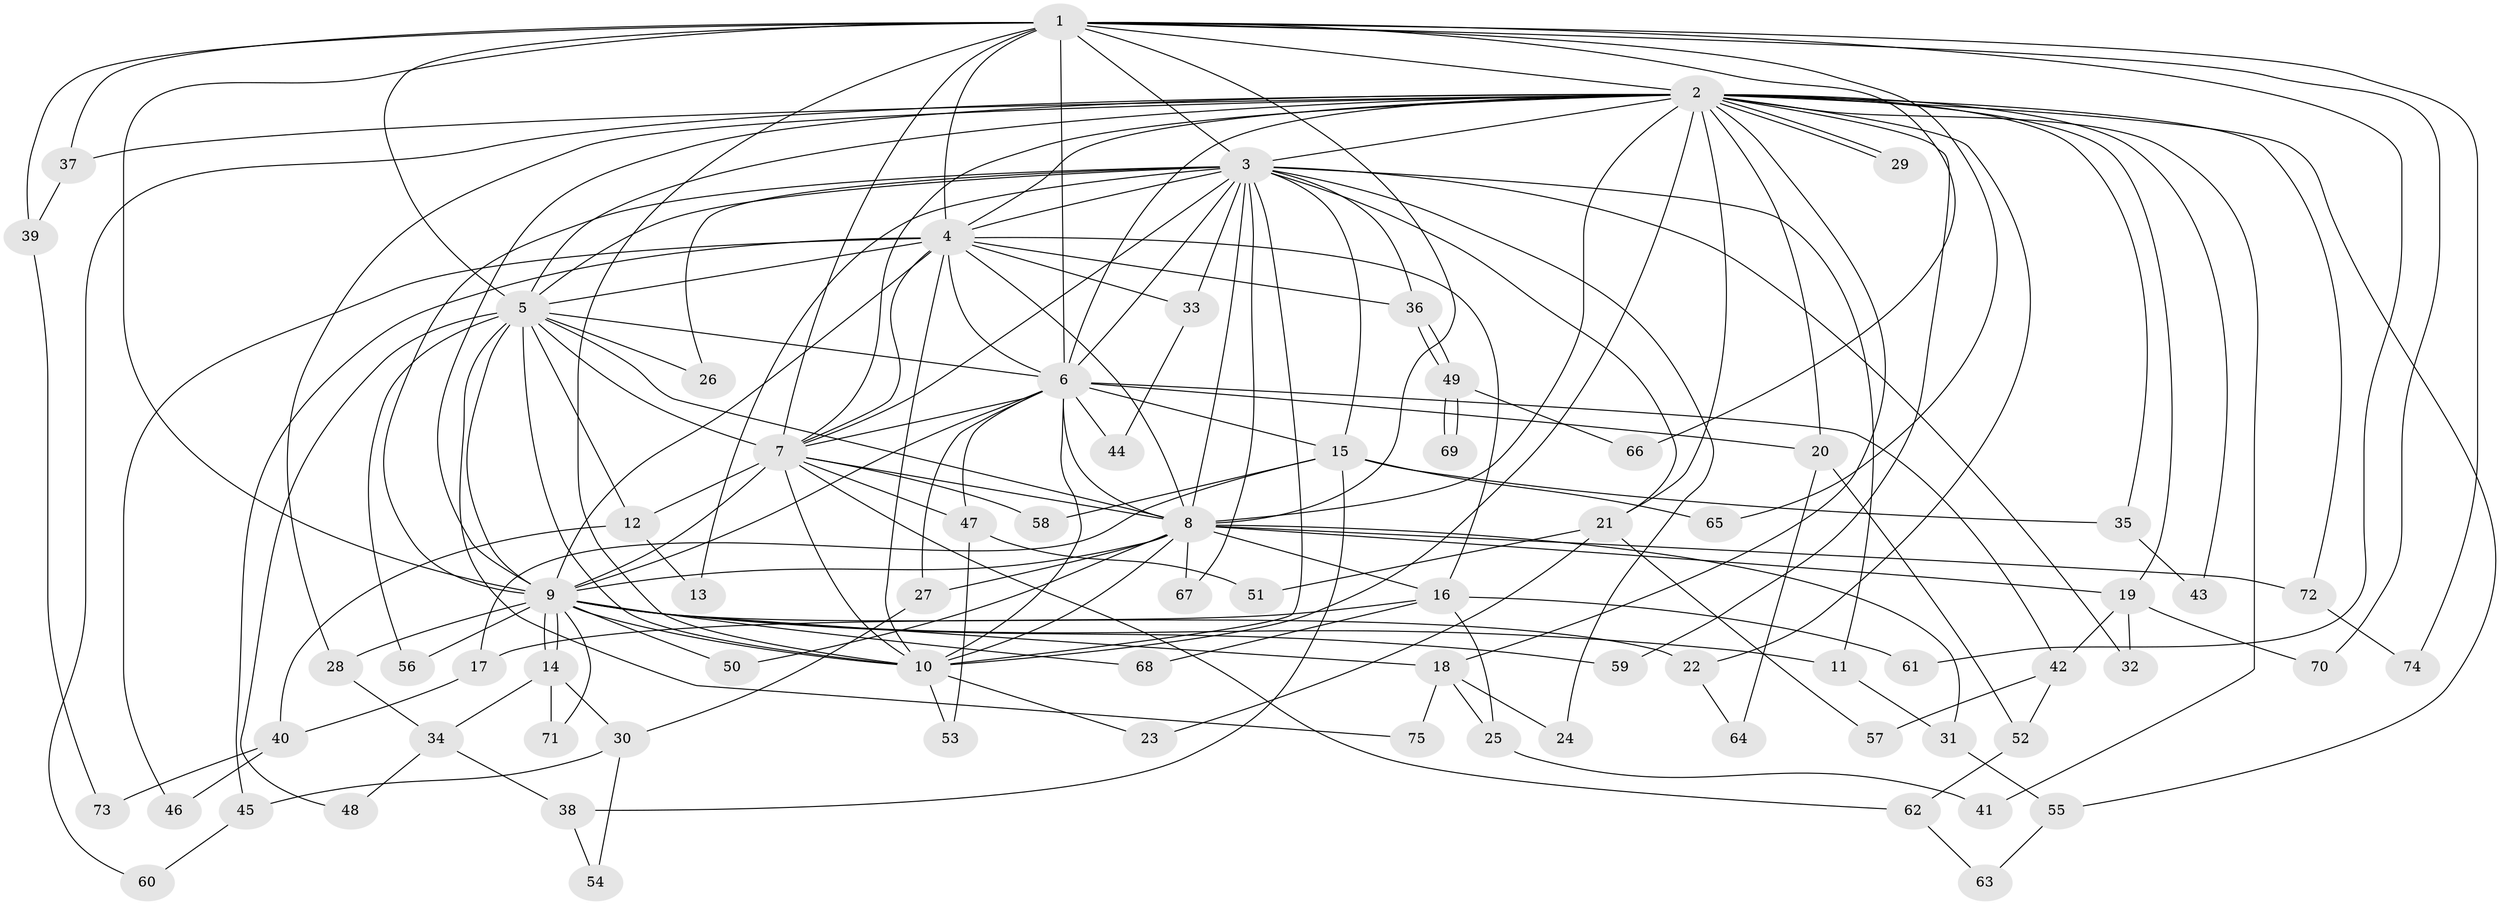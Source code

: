 // coarse degree distribution, {14: 0.05263157894736842, 13: 0.02631578947368421, 4: 0.13157894736842105, 5: 0.10526315789473684, 17: 0.05263157894736842, 3: 0.3684210526315789, 6: 0.05263157894736842, 2: 0.13157894736842105, 1: 0.07894736842105263}
// Generated by graph-tools (version 1.1) at 2025/36/03/04/25 23:36:36]
// undirected, 75 vertices, 175 edges
graph export_dot {
  node [color=gray90,style=filled];
  1;
  2;
  3;
  4;
  5;
  6;
  7;
  8;
  9;
  10;
  11;
  12;
  13;
  14;
  15;
  16;
  17;
  18;
  19;
  20;
  21;
  22;
  23;
  24;
  25;
  26;
  27;
  28;
  29;
  30;
  31;
  32;
  33;
  34;
  35;
  36;
  37;
  38;
  39;
  40;
  41;
  42;
  43;
  44;
  45;
  46;
  47;
  48;
  49;
  50;
  51;
  52;
  53;
  54;
  55;
  56;
  57;
  58;
  59;
  60;
  61;
  62;
  63;
  64;
  65;
  66;
  67;
  68;
  69;
  70;
  71;
  72;
  73;
  74;
  75;
  1 -- 2;
  1 -- 3;
  1 -- 4;
  1 -- 5;
  1 -- 6;
  1 -- 7;
  1 -- 8;
  1 -- 9;
  1 -- 10;
  1 -- 37;
  1 -- 39;
  1 -- 61;
  1 -- 65;
  1 -- 66;
  1 -- 70;
  1 -- 74;
  2 -- 3;
  2 -- 4;
  2 -- 5;
  2 -- 6;
  2 -- 7;
  2 -- 8;
  2 -- 9;
  2 -- 10;
  2 -- 18;
  2 -- 19;
  2 -- 20;
  2 -- 21;
  2 -- 22;
  2 -- 28;
  2 -- 29;
  2 -- 29;
  2 -- 35;
  2 -- 37;
  2 -- 41;
  2 -- 43;
  2 -- 55;
  2 -- 59;
  2 -- 60;
  2 -- 72;
  3 -- 4;
  3 -- 5;
  3 -- 6;
  3 -- 7;
  3 -- 8;
  3 -- 9;
  3 -- 10;
  3 -- 11;
  3 -- 13;
  3 -- 15;
  3 -- 21;
  3 -- 24;
  3 -- 26;
  3 -- 32;
  3 -- 33;
  3 -- 36;
  3 -- 67;
  4 -- 5;
  4 -- 6;
  4 -- 7;
  4 -- 8;
  4 -- 9;
  4 -- 10;
  4 -- 16;
  4 -- 33;
  4 -- 36;
  4 -- 45;
  4 -- 46;
  5 -- 6;
  5 -- 7;
  5 -- 8;
  5 -- 9;
  5 -- 10;
  5 -- 12;
  5 -- 26;
  5 -- 48;
  5 -- 56;
  5 -- 75;
  6 -- 7;
  6 -- 8;
  6 -- 9;
  6 -- 10;
  6 -- 15;
  6 -- 20;
  6 -- 27;
  6 -- 42;
  6 -- 44;
  6 -- 47;
  7 -- 8;
  7 -- 9;
  7 -- 10;
  7 -- 12;
  7 -- 47;
  7 -- 58;
  7 -- 62;
  8 -- 9;
  8 -- 10;
  8 -- 16;
  8 -- 19;
  8 -- 27;
  8 -- 31;
  8 -- 50;
  8 -- 67;
  8 -- 72;
  9 -- 10;
  9 -- 11;
  9 -- 14;
  9 -- 14;
  9 -- 18;
  9 -- 22;
  9 -- 28;
  9 -- 50;
  9 -- 56;
  9 -- 59;
  9 -- 68;
  9 -- 71;
  10 -- 23;
  10 -- 53;
  11 -- 31;
  12 -- 13;
  12 -- 40;
  14 -- 30;
  14 -- 34;
  14 -- 71;
  15 -- 17;
  15 -- 35;
  15 -- 38;
  15 -- 58;
  15 -- 65;
  16 -- 17;
  16 -- 25;
  16 -- 61;
  16 -- 68;
  17 -- 40;
  18 -- 24;
  18 -- 25;
  18 -- 75;
  19 -- 32;
  19 -- 42;
  19 -- 70;
  20 -- 52;
  20 -- 64;
  21 -- 23;
  21 -- 51;
  21 -- 57;
  22 -- 64;
  25 -- 41;
  27 -- 30;
  28 -- 34;
  30 -- 45;
  30 -- 54;
  31 -- 55;
  33 -- 44;
  34 -- 38;
  34 -- 48;
  35 -- 43;
  36 -- 49;
  36 -- 49;
  37 -- 39;
  38 -- 54;
  39 -- 73;
  40 -- 46;
  40 -- 73;
  42 -- 52;
  42 -- 57;
  45 -- 60;
  47 -- 51;
  47 -- 53;
  49 -- 66;
  49 -- 69;
  49 -- 69;
  52 -- 62;
  55 -- 63;
  62 -- 63;
  72 -- 74;
}
